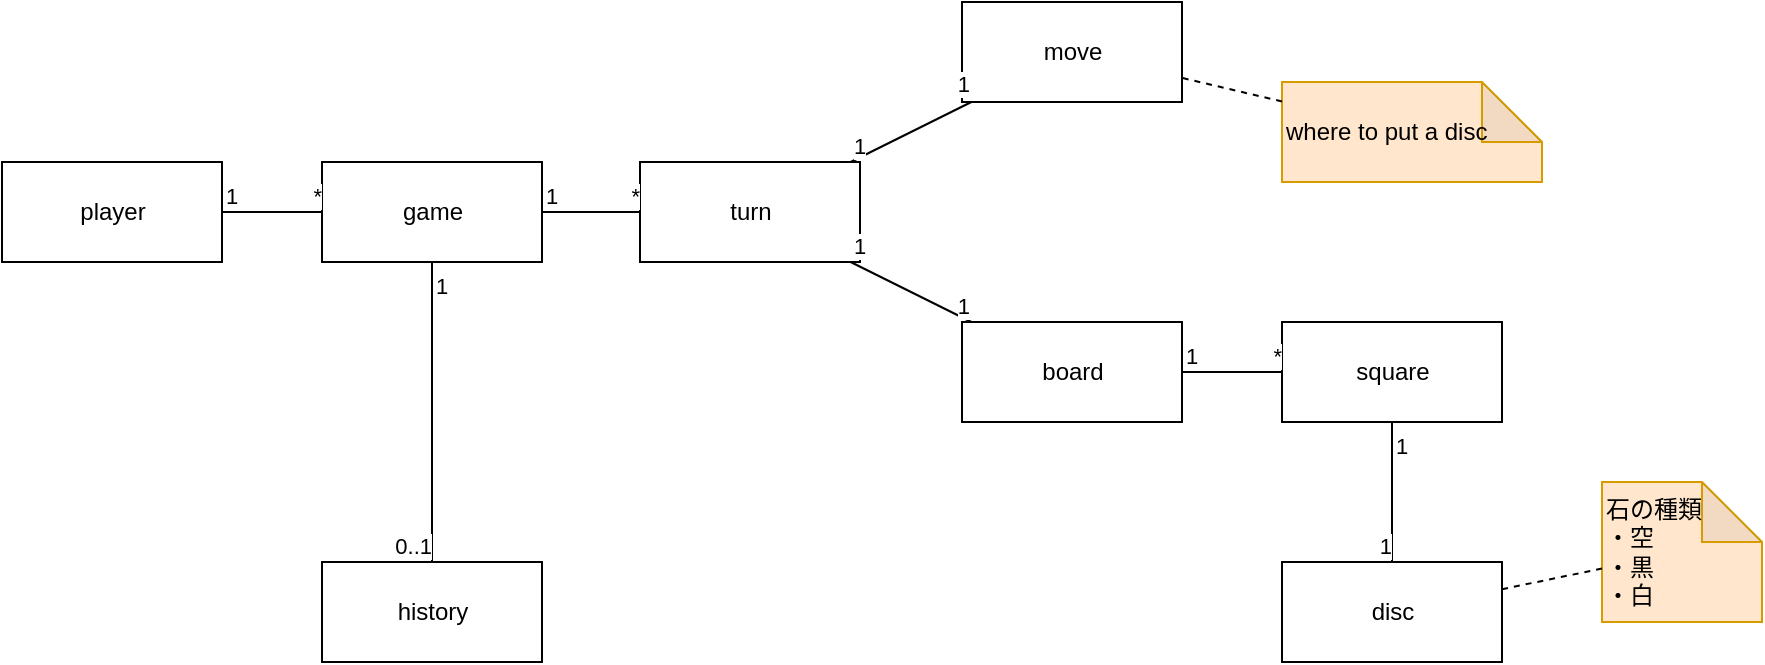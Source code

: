 <mxfile>
    <diagram id="cgQj5sj0VM-Bga6tmyxf" name="ページ1">
        <mxGraphModel dx="746" dy="279" grid="1" gridSize="10" guides="1" tooltips="1" connect="1" arrows="1" fold="1" page="1" pageScale="1" pageWidth="827" pageHeight="1169" math="0" shadow="0">
            <root>
                <mxCell id="0"/>
                <mxCell id="1" parent="0"/>
                <mxCell id="2" value="game" style="html=1;" parent="1" vertex="1">
                    <mxGeometry x="200" y="120" width="110" height="50" as="geometry"/>
                </mxCell>
                <mxCell id="4" value="board" style="html=1;" parent="1" vertex="1">
                    <mxGeometry x="520" y="200" width="110" height="50" as="geometry"/>
                </mxCell>
                <mxCell id="5" value="disc" style="html=1;" parent="1" vertex="1">
                    <mxGeometry x="680" y="320" width="110" height="50" as="geometry"/>
                </mxCell>
                <mxCell id="6" value="history" style="html=1;" parent="1" vertex="1">
                    <mxGeometry x="200" y="320" width="110" height="50" as="geometry"/>
                </mxCell>
                <mxCell id="7" value="player" style="html=1;" parent="1" vertex="1">
                    <mxGeometry x="40" y="120" width="110" height="50" as="geometry"/>
                </mxCell>
                <mxCell id="8" value="石の種類&lt;br&gt;・空&lt;br&gt;・黒&lt;br&gt;・白" style="shape=note;whiteSpace=wrap;html=1;backgroundOutline=1;darkOpacity=0.05;fillColor=#ffe6cc;strokeColor=#d79b00;align=left;" parent="1" vertex="1">
                    <mxGeometry x="840" y="280" width="80" height="70" as="geometry"/>
                </mxCell>
                <mxCell id="9" value="" style="endArrow=none;dashed=1;html=1;" parent="1" source="8" target="5" edge="1">
                    <mxGeometry width="50" height="50" relative="1" as="geometry">
                        <mxPoint x="260" y="360" as="sourcePoint"/>
                        <mxPoint x="310" y="310" as="targetPoint"/>
                    </mxGeometry>
                </mxCell>
                <mxCell id="10" value="" style="endArrow=none;html=1;edgeStyle=orthogonalEdgeStyle;" parent="1" source="7" target="2" edge="1">
                    <mxGeometry relative="1" as="geometry">
                        <mxPoint x="290" y="250" as="sourcePoint"/>
                        <mxPoint x="450" y="250" as="targetPoint"/>
                    </mxGeometry>
                </mxCell>
                <mxCell id="11" value="1" style="edgeLabel;resizable=0;html=1;align=left;verticalAlign=bottom;" parent="10" connectable="0" vertex="1">
                    <mxGeometry x="-1" relative="1" as="geometry"/>
                </mxCell>
                <mxCell id="12" value="*" style="edgeLabel;resizable=0;html=1;align=right;verticalAlign=bottom;" parent="10" connectable="0" vertex="1">
                    <mxGeometry x="1" relative="1" as="geometry"/>
                </mxCell>
                <mxCell id="16" value="turn" style="html=1;" parent="1" vertex="1">
                    <mxGeometry x="359" y="120" width="110" height="50" as="geometry"/>
                </mxCell>
                <mxCell id="17" value="" style="endArrow=none;html=1;edgeStyle=orthogonalEdgeStyle;" parent="1" source="2" target="16" edge="1">
                    <mxGeometry relative="1" as="geometry">
                        <mxPoint x="160" y="155" as="sourcePoint"/>
                        <mxPoint x="250" y="155" as="targetPoint"/>
                    </mxGeometry>
                </mxCell>
                <mxCell id="18" value="1" style="edgeLabel;resizable=0;html=1;align=left;verticalAlign=bottom;" parent="17" connectable="0" vertex="1">
                    <mxGeometry x="-1" relative="1" as="geometry"/>
                </mxCell>
                <mxCell id="19" value="*" style="edgeLabel;resizable=0;html=1;align=right;verticalAlign=bottom;" parent="17" connectable="0" vertex="1">
                    <mxGeometry x="1" relative="1" as="geometry"/>
                </mxCell>
                <mxCell id="20" value="" style="endArrow=none;html=1;" parent="1" source="16" target="4" edge="1">
                    <mxGeometry relative="1" as="geometry">
                        <mxPoint x="360" y="155" as="sourcePoint"/>
                        <mxPoint x="450" y="155" as="targetPoint"/>
                    </mxGeometry>
                </mxCell>
                <mxCell id="21" value="1" style="edgeLabel;resizable=0;html=1;align=left;verticalAlign=bottom;" parent="20" connectable="0" vertex="1">
                    <mxGeometry x="-1" relative="1" as="geometry"/>
                </mxCell>
                <mxCell id="22" value="1" style="edgeLabel;resizable=0;html=1;align=right;verticalAlign=bottom;" parent="20" connectable="0" vertex="1">
                    <mxGeometry x="1" relative="1" as="geometry"/>
                </mxCell>
                <mxCell id="23" value="square" style="html=1;" parent="1" vertex="1">
                    <mxGeometry x="680" y="200" width="110" height="50" as="geometry"/>
                </mxCell>
                <mxCell id="24" value="" style="endArrow=none;html=1;" parent="1" source="4" target="23" edge="1">
                    <mxGeometry relative="1" as="geometry">
                        <mxPoint x="560" y="155" as="sourcePoint"/>
                        <mxPoint x="650" y="155" as="targetPoint"/>
                    </mxGeometry>
                </mxCell>
                <mxCell id="25" value="1" style="edgeLabel;resizable=0;html=1;align=left;verticalAlign=bottom;" parent="24" connectable="0" vertex="1">
                    <mxGeometry x="-1" relative="1" as="geometry"/>
                </mxCell>
                <mxCell id="26" value="*" style="edgeLabel;resizable=0;html=1;align=right;verticalAlign=bottom;" parent="24" connectable="0" vertex="1">
                    <mxGeometry x="1" relative="1" as="geometry"/>
                </mxCell>
                <mxCell id="27" value="" style="endArrow=none;html=1;" parent="1" source="23" target="5" edge="1">
                    <mxGeometry relative="1" as="geometry">
                        <mxPoint x="760" y="235" as="sourcePoint"/>
                        <mxPoint x="850" y="235" as="targetPoint"/>
                    </mxGeometry>
                </mxCell>
                <mxCell id="28" value="1" style="edgeLabel;resizable=0;html=1;align=left;verticalAlign=bottom;" parent="27" connectable="0" vertex="1">
                    <mxGeometry x="-1" relative="1" as="geometry">
                        <mxPoint y="20" as="offset"/>
                    </mxGeometry>
                </mxCell>
                <mxCell id="29" value="1" style="edgeLabel;resizable=0;html=1;align=right;verticalAlign=bottom;" parent="27" connectable="0" vertex="1">
                    <mxGeometry x="1" relative="1" as="geometry"/>
                </mxCell>
                <mxCell id="30" value="move" style="html=1;" parent="1" vertex="1">
                    <mxGeometry x="520" y="40" width="110" height="50" as="geometry"/>
                </mxCell>
                <mxCell id="31" value="" style="endArrow=none;html=1;" parent="1" source="16" target="30" edge="1">
                    <mxGeometry relative="1" as="geometry">
                        <mxPoint x="560" y="177" as="sourcePoint"/>
                        <mxPoint x="650" y="213" as="targetPoint"/>
                    </mxGeometry>
                </mxCell>
                <mxCell id="32" value="1" style="edgeLabel;resizable=0;html=1;align=left;verticalAlign=bottom;" parent="31" connectable="0" vertex="1">
                    <mxGeometry x="-1" relative="1" as="geometry"/>
                </mxCell>
                <mxCell id="33" value="1" style="edgeLabel;resizable=0;html=1;align=right;verticalAlign=bottom;" parent="31" connectable="0" vertex="1">
                    <mxGeometry x="1" relative="1" as="geometry"/>
                </mxCell>
                <mxCell id="34" value="where to put a disc" style="shape=note;whiteSpace=wrap;html=1;backgroundOutline=1;darkOpacity=0.05;fillColor=#ffe6cc;strokeColor=#d79b00;align=left;" parent="1" vertex="1">
                    <mxGeometry x="680" y="80" width="130" height="50" as="geometry"/>
                </mxCell>
                <mxCell id="35" value="" style="endArrow=none;dashed=1;html=1;" parent="1" source="34" target="30" edge="1">
                    <mxGeometry width="50" height="50" relative="1" as="geometry">
                        <mxPoint x="80" y="140" as="sourcePoint"/>
                        <mxPoint x="770" y="103.0" as="targetPoint"/>
                    </mxGeometry>
                </mxCell>
                <mxCell id="36" value="" style="endArrow=none;html=1;" parent="1" source="2" target="6" edge="1">
                    <mxGeometry relative="1" as="geometry">
                        <mxPoint x="745" y="260" as="sourcePoint"/>
                        <mxPoint x="745" y="330" as="targetPoint"/>
                    </mxGeometry>
                </mxCell>
                <mxCell id="37" value="1" style="edgeLabel;resizable=0;html=1;align=left;verticalAlign=bottom;" parent="36" connectable="0" vertex="1">
                    <mxGeometry x="-1" relative="1" as="geometry">
                        <mxPoint y="20" as="offset"/>
                    </mxGeometry>
                </mxCell>
                <mxCell id="38" value="0..1" style="edgeLabel;resizable=0;html=1;align=right;verticalAlign=bottom;" parent="36" connectable="0" vertex="1">
                    <mxGeometry x="1" relative="1" as="geometry"/>
                </mxCell>
            </root>
        </mxGraphModel>
    </diagram>
</mxfile>